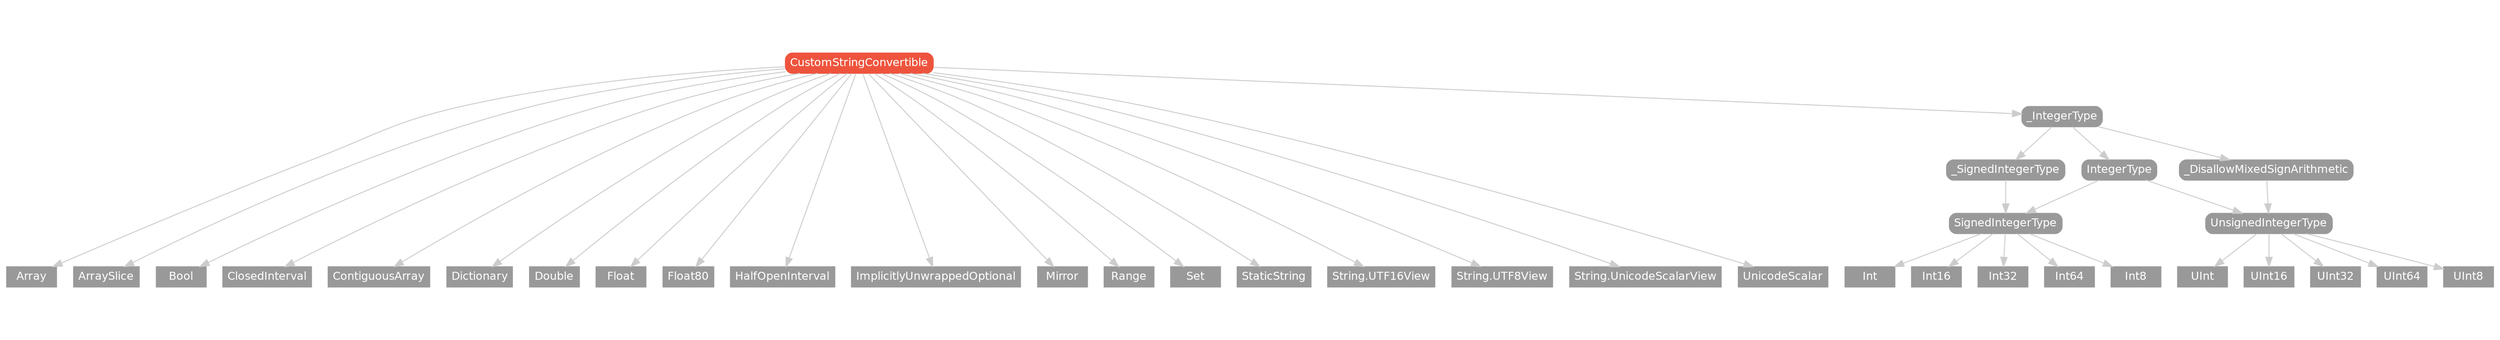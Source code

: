 strict digraph "CustomStringConvertible - Type Hierarchy - SwiftDoc.cn" {
    pad="0.1,0.8"
    node [shape=box, style="filled,rounded", color="#999999", fillcolor="#999999", fontcolor=white, fontname=Helvetica, fontnames="Helvetica,sansserif", fontsize=12, margin="0.07,0.05", height="0.3"]
    edge [color="#cccccc"]
    "Array" [URL="/type/Array/hierarchy/", style=filled]
    "ArraySlice" [URL="/type/ArraySlice/hierarchy/", style=filled]
    "Bool" [URL="/type/Bool/hierarchy/", style=filled]
    "ClosedInterval" [URL="/type/ClosedInterval/hierarchy/", style=filled]
    "ContiguousArray" [URL="/type/ContiguousArray/hierarchy/", style=filled]
    "CustomStringConvertible" [URL="/protocol/CustomStringConvertible/", style="filled,rounded", fillcolor="#ee543d", color="#ee543d"]
    "Dictionary" [URL="/type/Dictionary/hierarchy/", style=filled]
    "Double" [URL="/type/Double/hierarchy/", style=filled]
    "Float" [URL="/type/Float/hierarchy/", style=filled]
    "Float80" [URL="/type/Float80/hierarchy/", style=filled]
    "HalfOpenInterval" [URL="/type/HalfOpenInterval/hierarchy/", style=filled]
    "ImplicitlyUnwrappedOptional" [URL="/type/ImplicitlyUnwrappedOptional/hierarchy/", style=filled]
    "Int" [URL="/type/Int/hierarchy/", style=filled]
    "Int16" [URL="/type/Int16/hierarchy/", style=filled]
    "Int32" [URL="/type/Int32/hierarchy/", style=filled]
    "Int64" [URL="/type/Int64/hierarchy/", style=filled]
    "Int8" [URL="/type/Int8/hierarchy/", style=filled]
    "IntegerType" [URL="/protocol/IntegerType/hierarchy/"]
    "Mirror" [URL="/type/Mirror/hierarchy/", style=filled]
    "Range" [URL="/type/Range/hierarchy/", style=filled]
    "Set" [URL="/type/Set/hierarchy/", style=filled]
    "SignedIntegerType" [URL="/protocol/SignedIntegerType/hierarchy/"]
    "StaticString" [URL="/type/StaticString/hierarchy/", style=filled]
    "String.UTF16View" [URL="/type/String.UTF16View/hierarchy/", style=filled]
    "String.UTF8View" [URL="/type/String.UTF8View/hierarchy/", style=filled]
    "String.UnicodeScalarView" [URL="/type/String.UnicodeScalarView/hierarchy/", style=filled]
    "UInt" [URL="/type/UInt/hierarchy/", style=filled]
    "UInt16" [URL="/type/UInt16/hierarchy/", style=filled]
    "UInt32" [URL="/type/UInt32/hierarchy/", style=filled]
    "UInt64" [URL="/type/UInt64/hierarchy/", style=filled]
    "UInt8" [URL="/type/UInt8/hierarchy/", style=filled]
    "UnicodeScalar" [URL="/type/UnicodeScalar/hierarchy/", style=filled]
    "UnsignedIntegerType" [URL="/protocol/UnsignedIntegerType/hierarchy/"]
    "_DisallowMixedSignArithmetic" [URL="/protocol/_DisallowMixedSignArithmetic/hierarchy/"]
    "_IntegerType" [URL="/protocol/_IntegerType/hierarchy/"]
    "_SignedIntegerType" [URL="/protocol/_SignedIntegerType/hierarchy/"]    "CustomStringConvertible" -> "Array"
    "CustomStringConvertible" -> "ArraySlice"
    "CustomStringConvertible" -> "Bool"
    "CustomStringConvertible" -> "ClosedInterval"
    "CustomStringConvertible" -> "ContiguousArray"
    "CustomStringConvertible" -> "Dictionary"
    "CustomStringConvertible" -> "Double"
    "CustomStringConvertible" -> "Float"
    "CustomStringConvertible" -> "Float80"
    "CustomStringConvertible" -> "HalfOpenInterval"
    "CustomStringConvertible" -> "ImplicitlyUnwrappedOptional"
    "CustomStringConvertible" -> "Mirror"
    "CustomStringConvertible" -> "Range"
    "CustomStringConvertible" -> "Set"
    "CustomStringConvertible" -> "StaticString"
    "CustomStringConvertible" -> "UnicodeScalar"
    "CustomStringConvertible" -> "_IntegerType"
    "CustomStringConvertible" -> "String.UnicodeScalarView"
    "CustomStringConvertible" -> "String.UTF16View"
    "CustomStringConvertible" -> "String.UTF8View"
    "_IntegerType" -> "IntegerType"
    "_IntegerType" -> "_DisallowMixedSignArithmetic"
    "_IntegerType" -> "_SignedIntegerType"
    "IntegerType" -> "SignedIntegerType"
    "IntegerType" -> "UnsignedIntegerType"
    "SignedIntegerType" -> "Int"
    "SignedIntegerType" -> "Int16"
    "SignedIntegerType" -> "Int32"
    "SignedIntegerType" -> "Int64"
    "SignedIntegerType" -> "Int8"
    "UnsignedIntegerType" -> "UInt"
    "UnsignedIntegerType" -> "UInt16"
    "UnsignedIntegerType" -> "UInt32"
    "UnsignedIntegerType" -> "UInt64"
    "UnsignedIntegerType" -> "UInt8"
    "_DisallowMixedSignArithmetic" -> "UnsignedIntegerType"
    "UnsignedIntegerType" -> "UInt"
    "UnsignedIntegerType" -> "UInt16"
    "UnsignedIntegerType" -> "UInt32"
    "UnsignedIntegerType" -> "UInt64"
    "UnsignedIntegerType" -> "UInt8"
    "_SignedIntegerType" -> "SignedIntegerType"
    "SignedIntegerType" -> "Int"
    "SignedIntegerType" -> "Int16"
    "SignedIntegerType" -> "Int32"
    "SignedIntegerType" -> "Int64"
    "SignedIntegerType" -> "Int8"
    subgraph Types {
        rank = max; "Array"; "ArraySlice"; "Bool"; "ClosedInterval"; "ContiguousArray"; "Dictionary"; "Double"; "Float"; "Float80"; "HalfOpenInterval"; "ImplicitlyUnwrappedOptional"; "Mirror"; "Range"; "Set"; "StaticString"; "UnicodeScalar"; "String.UnicodeScalarView"; "String.UTF16View"; "String.UTF8View"; "Int"; "Int16"; "Int32"; "Int64"; "Int8"; "UInt"; "UInt16"; "UInt32"; "UInt64"; "UInt8";
    }
}